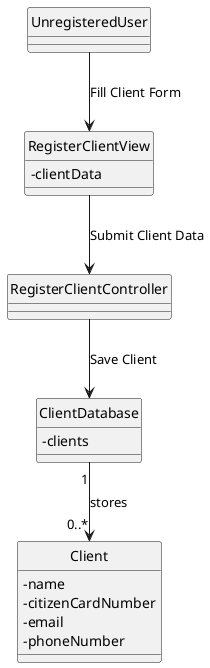 @startuml
hide circle
skinparam classAttributeIconSize 0

class RegisterClientController {
}

class RegisterClientView {
    - clientData
}

class ClientDatabase {
    - clients
}

class Client {
    - name
    - citizenCardNumber
    - email
    - phoneNumber
}

' Relationships
UnregisteredUser --> RegisterClientView : "Fill Client Form"
RegisterClientView --> RegisterClientController : "Submit Client Data"
RegisterClientController --> ClientDatabase : "Save Client"
ClientDatabase "1" --> "0..*" Client : stores
@enduml
